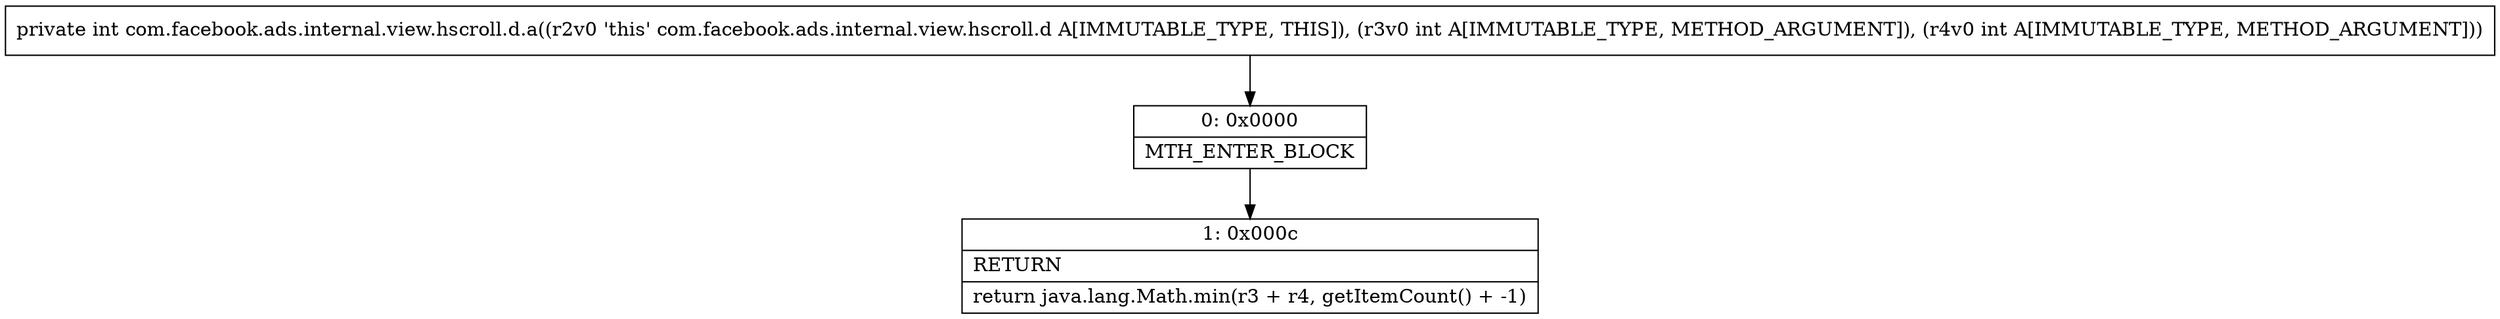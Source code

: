 digraph "CFG forcom.facebook.ads.internal.view.hscroll.d.a(II)I" {
Node_0 [shape=record,label="{0\:\ 0x0000|MTH_ENTER_BLOCK\l}"];
Node_1 [shape=record,label="{1\:\ 0x000c|RETURN\l|return java.lang.Math.min(r3 + r4, getItemCount() + \-1)\l}"];
MethodNode[shape=record,label="{private int com.facebook.ads.internal.view.hscroll.d.a((r2v0 'this' com.facebook.ads.internal.view.hscroll.d A[IMMUTABLE_TYPE, THIS]), (r3v0 int A[IMMUTABLE_TYPE, METHOD_ARGUMENT]), (r4v0 int A[IMMUTABLE_TYPE, METHOD_ARGUMENT])) }"];
MethodNode -> Node_0;
Node_0 -> Node_1;
}

